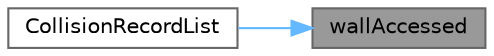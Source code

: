 digraph "wallAccessed"
{
 // LATEX_PDF_SIZE
  bgcolor="transparent";
  edge [fontname=Helvetica,fontsize=10,labelfontname=Helvetica,labelfontsize=10];
  node [fontname=Helvetica,fontsize=10,shape=box,height=0.2,width=0.4];
  rankdir="RL";
  Node1 [id="Node000001",label="wallAccessed",height=0.2,width=0.4,color="gray40", fillcolor="grey60", style="filled", fontcolor="black",tooltip=" "];
  Node1 -> Node2 [id="edge1_Node000001_Node000002",dir="back",color="steelblue1",style="solid",tooltip=" "];
  Node2 [id="Node000002",label="CollisionRecordList",height=0.2,width=0.4,color="grey40", fillcolor="white", style="filled",URL="$classFoam_1_1CollisionRecordList.html#a1b2489c470983ec6d916b89bb38649ff",tooltip=" "];
}
